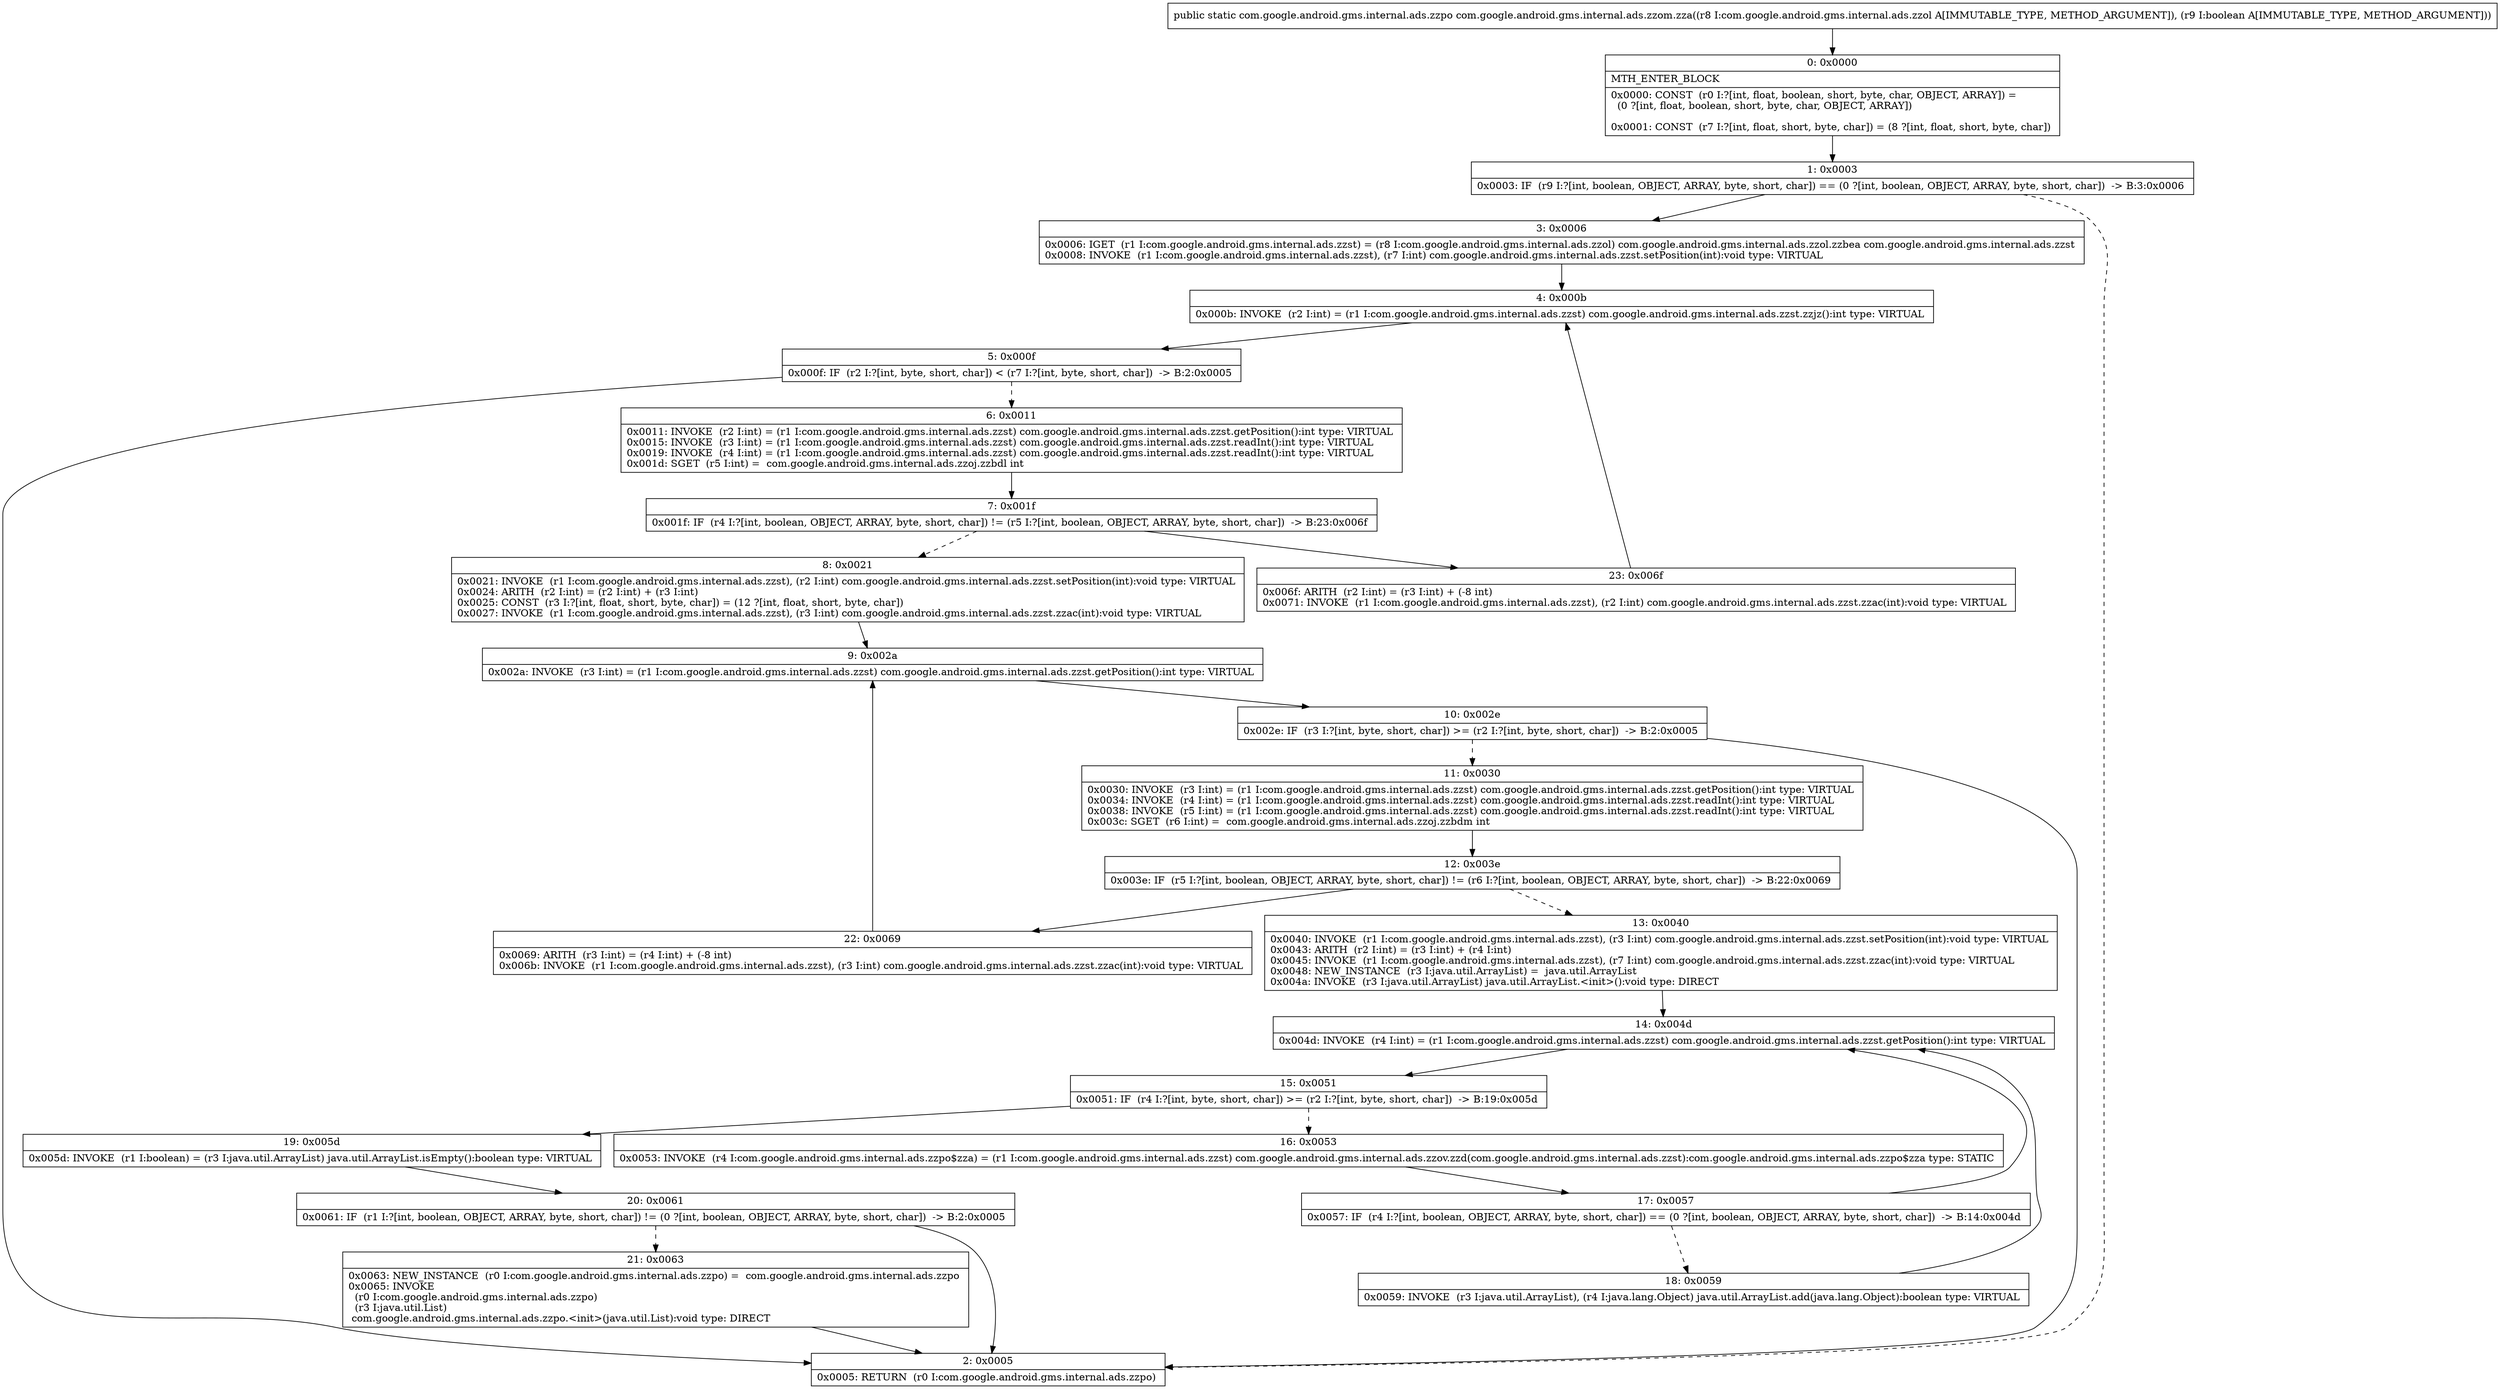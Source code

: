 digraph "CFG forcom.google.android.gms.internal.ads.zzom.zza(Lcom\/google\/android\/gms\/internal\/ads\/zzol;Z)Lcom\/google\/android\/gms\/internal\/ads\/zzpo;" {
Node_0 [shape=record,label="{0\:\ 0x0000|MTH_ENTER_BLOCK\l|0x0000: CONST  (r0 I:?[int, float, boolean, short, byte, char, OBJECT, ARRAY]) = \l  (0 ?[int, float, boolean, short, byte, char, OBJECT, ARRAY])\l \l0x0001: CONST  (r7 I:?[int, float, short, byte, char]) = (8 ?[int, float, short, byte, char]) \l}"];
Node_1 [shape=record,label="{1\:\ 0x0003|0x0003: IF  (r9 I:?[int, boolean, OBJECT, ARRAY, byte, short, char]) == (0 ?[int, boolean, OBJECT, ARRAY, byte, short, char])  \-\> B:3:0x0006 \l}"];
Node_2 [shape=record,label="{2\:\ 0x0005|0x0005: RETURN  (r0 I:com.google.android.gms.internal.ads.zzpo) \l}"];
Node_3 [shape=record,label="{3\:\ 0x0006|0x0006: IGET  (r1 I:com.google.android.gms.internal.ads.zzst) = (r8 I:com.google.android.gms.internal.ads.zzol) com.google.android.gms.internal.ads.zzol.zzbea com.google.android.gms.internal.ads.zzst \l0x0008: INVOKE  (r1 I:com.google.android.gms.internal.ads.zzst), (r7 I:int) com.google.android.gms.internal.ads.zzst.setPosition(int):void type: VIRTUAL \l}"];
Node_4 [shape=record,label="{4\:\ 0x000b|0x000b: INVOKE  (r2 I:int) = (r1 I:com.google.android.gms.internal.ads.zzst) com.google.android.gms.internal.ads.zzst.zzjz():int type: VIRTUAL \l}"];
Node_5 [shape=record,label="{5\:\ 0x000f|0x000f: IF  (r2 I:?[int, byte, short, char]) \< (r7 I:?[int, byte, short, char])  \-\> B:2:0x0005 \l}"];
Node_6 [shape=record,label="{6\:\ 0x0011|0x0011: INVOKE  (r2 I:int) = (r1 I:com.google.android.gms.internal.ads.zzst) com.google.android.gms.internal.ads.zzst.getPosition():int type: VIRTUAL \l0x0015: INVOKE  (r3 I:int) = (r1 I:com.google.android.gms.internal.ads.zzst) com.google.android.gms.internal.ads.zzst.readInt():int type: VIRTUAL \l0x0019: INVOKE  (r4 I:int) = (r1 I:com.google.android.gms.internal.ads.zzst) com.google.android.gms.internal.ads.zzst.readInt():int type: VIRTUAL \l0x001d: SGET  (r5 I:int) =  com.google.android.gms.internal.ads.zzoj.zzbdl int \l}"];
Node_7 [shape=record,label="{7\:\ 0x001f|0x001f: IF  (r4 I:?[int, boolean, OBJECT, ARRAY, byte, short, char]) != (r5 I:?[int, boolean, OBJECT, ARRAY, byte, short, char])  \-\> B:23:0x006f \l}"];
Node_8 [shape=record,label="{8\:\ 0x0021|0x0021: INVOKE  (r1 I:com.google.android.gms.internal.ads.zzst), (r2 I:int) com.google.android.gms.internal.ads.zzst.setPosition(int):void type: VIRTUAL \l0x0024: ARITH  (r2 I:int) = (r2 I:int) + (r3 I:int) \l0x0025: CONST  (r3 I:?[int, float, short, byte, char]) = (12 ?[int, float, short, byte, char]) \l0x0027: INVOKE  (r1 I:com.google.android.gms.internal.ads.zzst), (r3 I:int) com.google.android.gms.internal.ads.zzst.zzac(int):void type: VIRTUAL \l}"];
Node_9 [shape=record,label="{9\:\ 0x002a|0x002a: INVOKE  (r3 I:int) = (r1 I:com.google.android.gms.internal.ads.zzst) com.google.android.gms.internal.ads.zzst.getPosition():int type: VIRTUAL \l}"];
Node_10 [shape=record,label="{10\:\ 0x002e|0x002e: IF  (r3 I:?[int, byte, short, char]) \>= (r2 I:?[int, byte, short, char])  \-\> B:2:0x0005 \l}"];
Node_11 [shape=record,label="{11\:\ 0x0030|0x0030: INVOKE  (r3 I:int) = (r1 I:com.google.android.gms.internal.ads.zzst) com.google.android.gms.internal.ads.zzst.getPosition():int type: VIRTUAL \l0x0034: INVOKE  (r4 I:int) = (r1 I:com.google.android.gms.internal.ads.zzst) com.google.android.gms.internal.ads.zzst.readInt():int type: VIRTUAL \l0x0038: INVOKE  (r5 I:int) = (r1 I:com.google.android.gms.internal.ads.zzst) com.google.android.gms.internal.ads.zzst.readInt():int type: VIRTUAL \l0x003c: SGET  (r6 I:int) =  com.google.android.gms.internal.ads.zzoj.zzbdm int \l}"];
Node_12 [shape=record,label="{12\:\ 0x003e|0x003e: IF  (r5 I:?[int, boolean, OBJECT, ARRAY, byte, short, char]) != (r6 I:?[int, boolean, OBJECT, ARRAY, byte, short, char])  \-\> B:22:0x0069 \l}"];
Node_13 [shape=record,label="{13\:\ 0x0040|0x0040: INVOKE  (r1 I:com.google.android.gms.internal.ads.zzst), (r3 I:int) com.google.android.gms.internal.ads.zzst.setPosition(int):void type: VIRTUAL \l0x0043: ARITH  (r2 I:int) = (r3 I:int) + (r4 I:int) \l0x0045: INVOKE  (r1 I:com.google.android.gms.internal.ads.zzst), (r7 I:int) com.google.android.gms.internal.ads.zzst.zzac(int):void type: VIRTUAL \l0x0048: NEW_INSTANCE  (r3 I:java.util.ArrayList) =  java.util.ArrayList \l0x004a: INVOKE  (r3 I:java.util.ArrayList) java.util.ArrayList.\<init\>():void type: DIRECT \l}"];
Node_14 [shape=record,label="{14\:\ 0x004d|0x004d: INVOKE  (r4 I:int) = (r1 I:com.google.android.gms.internal.ads.zzst) com.google.android.gms.internal.ads.zzst.getPosition():int type: VIRTUAL \l}"];
Node_15 [shape=record,label="{15\:\ 0x0051|0x0051: IF  (r4 I:?[int, byte, short, char]) \>= (r2 I:?[int, byte, short, char])  \-\> B:19:0x005d \l}"];
Node_16 [shape=record,label="{16\:\ 0x0053|0x0053: INVOKE  (r4 I:com.google.android.gms.internal.ads.zzpo$zza) = (r1 I:com.google.android.gms.internal.ads.zzst) com.google.android.gms.internal.ads.zzov.zzd(com.google.android.gms.internal.ads.zzst):com.google.android.gms.internal.ads.zzpo$zza type: STATIC \l}"];
Node_17 [shape=record,label="{17\:\ 0x0057|0x0057: IF  (r4 I:?[int, boolean, OBJECT, ARRAY, byte, short, char]) == (0 ?[int, boolean, OBJECT, ARRAY, byte, short, char])  \-\> B:14:0x004d \l}"];
Node_18 [shape=record,label="{18\:\ 0x0059|0x0059: INVOKE  (r3 I:java.util.ArrayList), (r4 I:java.lang.Object) java.util.ArrayList.add(java.lang.Object):boolean type: VIRTUAL \l}"];
Node_19 [shape=record,label="{19\:\ 0x005d|0x005d: INVOKE  (r1 I:boolean) = (r3 I:java.util.ArrayList) java.util.ArrayList.isEmpty():boolean type: VIRTUAL \l}"];
Node_20 [shape=record,label="{20\:\ 0x0061|0x0061: IF  (r1 I:?[int, boolean, OBJECT, ARRAY, byte, short, char]) != (0 ?[int, boolean, OBJECT, ARRAY, byte, short, char])  \-\> B:2:0x0005 \l}"];
Node_21 [shape=record,label="{21\:\ 0x0063|0x0063: NEW_INSTANCE  (r0 I:com.google.android.gms.internal.ads.zzpo) =  com.google.android.gms.internal.ads.zzpo \l0x0065: INVOKE  \l  (r0 I:com.google.android.gms.internal.ads.zzpo)\l  (r3 I:java.util.List)\l com.google.android.gms.internal.ads.zzpo.\<init\>(java.util.List):void type: DIRECT \l}"];
Node_22 [shape=record,label="{22\:\ 0x0069|0x0069: ARITH  (r3 I:int) = (r4 I:int) + (\-8 int) \l0x006b: INVOKE  (r1 I:com.google.android.gms.internal.ads.zzst), (r3 I:int) com.google.android.gms.internal.ads.zzst.zzac(int):void type: VIRTUAL \l}"];
Node_23 [shape=record,label="{23\:\ 0x006f|0x006f: ARITH  (r2 I:int) = (r3 I:int) + (\-8 int) \l0x0071: INVOKE  (r1 I:com.google.android.gms.internal.ads.zzst), (r2 I:int) com.google.android.gms.internal.ads.zzst.zzac(int):void type: VIRTUAL \l}"];
MethodNode[shape=record,label="{public static com.google.android.gms.internal.ads.zzpo com.google.android.gms.internal.ads.zzom.zza((r8 I:com.google.android.gms.internal.ads.zzol A[IMMUTABLE_TYPE, METHOD_ARGUMENT]), (r9 I:boolean A[IMMUTABLE_TYPE, METHOD_ARGUMENT])) }"];
MethodNode -> Node_0;
Node_0 -> Node_1;
Node_1 -> Node_2[style=dashed];
Node_1 -> Node_3;
Node_3 -> Node_4;
Node_4 -> Node_5;
Node_5 -> Node_2;
Node_5 -> Node_6[style=dashed];
Node_6 -> Node_7;
Node_7 -> Node_8[style=dashed];
Node_7 -> Node_23;
Node_8 -> Node_9;
Node_9 -> Node_10;
Node_10 -> Node_2;
Node_10 -> Node_11[style=dashed];
Node_11 -> Node_12;
Node_12 -> Node_13[style=dashed];
Node_12 -> Node_22;
Node_13 -> Node_14;
Node_14 -> Node_15;
Node_15 -> Node_16[style=dashed];
Node_15 -> Node_19;
Node_16 -> Node_17;
Node_17 -> Node_14;
Node_17 -> Node_18[style=dashed];
Node_18 -> Node_14;
Node_19 -> Node_20;
Node_20 -> Node_2;
Node_20 -> Node_21[style=dashed];
Node_21 -> Node_2;
Node_22 -> Node_9;
Node_23 -> Node_4;
}

